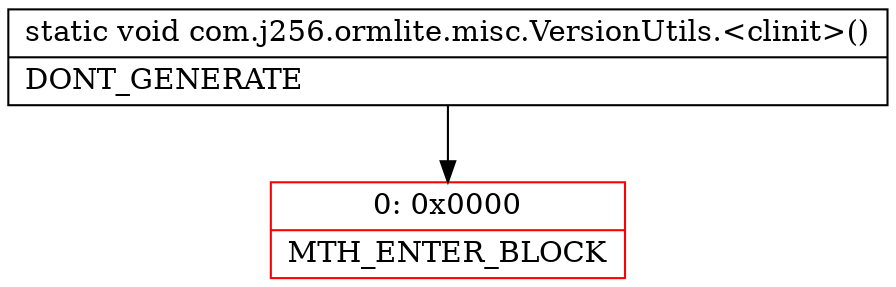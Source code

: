 digraph "CFG forcom.j256.ormlite.misc.VersionUtils.\<clinit\>()V" {
subgraph cluster_Region_1800293485 {
label = "R(0)";
node [shape=record,color=blue];
}
Node_0 [shape=record,color=red,label="{0\:\ 0x0000|MTH_ENTER_BLOCK\l}"];
MethodNode[shape=record,label="{static void com.j256.ormlite.misc.VersionUtils.\<clinit\>()  | DONT_GENERATE\l}"];
MethodNode -> Node_0;
}

